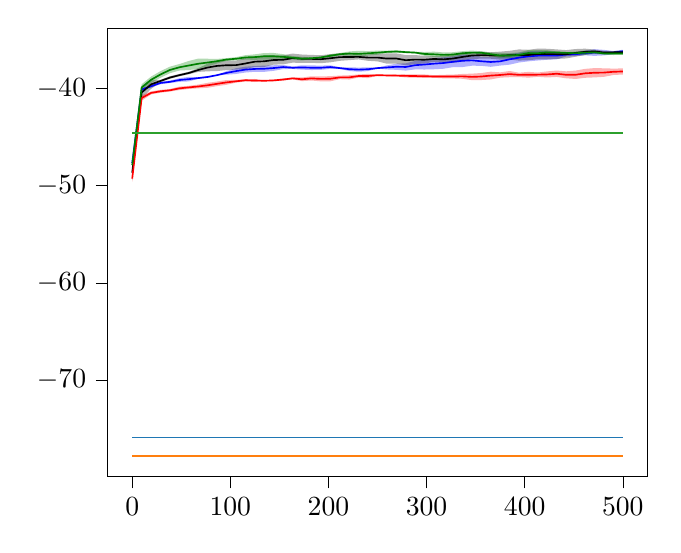 % This file was created by tikzplotlib v0.9.6.
\begin{tikzpicture}

\definecolor{color0}{rgb}{0.122,0.467,0.706}
\definecolor{color1}{rgb}{1,0.498,0.055}
\definecolor{color2}{rgb}{0.173,0.627,0.173}

\begin{axis}[
tick align=outside,
tick pos=left,
x grid style={white!69.02!black},
xmin=-25, xmax=525,
xtick style={color=black},
y grid style={white!69.02!black},
ymin=-79.9, ymax=-33.823,
ytick style={color=black}
]
\path [fill=blue, fill opacity=0.3]
(axis cs:0,-47.406)
--(axis cs:0,-47.964)
--(axis cs:9.615,-40.222)
--(axis cs:19.231,-39.917)
--(axis cs:28.846,-39.578)
--(axis cs:38.462,-39.46)
--(axis cs:48.077,-39.33)
--(axis cs:57.692,-39.292)
--(axis cs:67.308,-39.027)
--(axis cs:76.923,-38.909)
--(axis cs:86.538,-38.658)
--(axis cs:96.154,-38.599)
--(axis cs:105.769,-38.524)
--(axis cs:115.385,-38.375)
--(axis cs:125,-38.299)
--(axis cs:134.615,-38.307)
--(axis cs:144.231,-38.2)
--(axis cs:153.846,-38.024)
--(axis cs:163.462,-38.005)
--(axis cs:173.077,-38.078)
--(axis cs:182.692,-38.12)
--(axis cs:192.308,-38.102)
--(axis cs:201.923,-37.994)
--(axis cs:211.538,-38.008)
--(axis cs:221.154,-38.217)
--(axis cs:230.769,-38.294)
--(axis cs:240.385,-38.227)
--(axis cs:250,-37.964)
--(axis cs:259.615,-38.06)
--(axis cs:269.231,-38.1)
--(axis cs:278.846,-38.177)
--(axis cs:288.462,-38.054)
--(axis cs:298.077,-38.067)
--(axis cs:307.692,-38.04)
--(axis cs:317.308,-37.987)
--(axis cs:326.923,-37.824)
--(axis cs:336.538,-37.815)
--(axis cs:346.154,-37.677)
--(axis cs:355.769,-37.684)
--(axis cs:365.385,-37.79)
--(axis cs:375,-37.662)
--(axis cs:384.615,-37.568)
--(axis cs:394.231,-37.347)
--(axis cs:403.846,-37.227)
--(axis cs:413.462,-37.137)
--(axis cs:423.077,-37.064)
--(axis cs:432.692,-37.016)
--(axis cs:442.308,-36.729)
--(axis cs:451.923,-36.685)
--(axis cs:461.538,-36.614)
--(axis cs:471.154,-36.664)
--(axis cs:480.769,-36.618)
--(axis cs:490.385,-36.498)
--(axis cs:500,-36.344)
--(axis cs:500,-36.037)
--(axis cs:500,-36.037)
--(axis cs:490.385,-36.166)
--(axis cs:480.769,-36.048)
--(axis cs:471.154,-35.98)
--(axis cs:461.538,-36.132)
--(axis cs:451.923,-36.311)
--(axis cs:442.308,-36.342)
--(axis cs:432.692,-36.253)
--(axis cs:423.077,-36.189)
--(axis cs:413.462,-36.145)
--(axis cs:403.846,-36.202)
--(axis cs:394.231,-36.342)
--(axis cs:384.615,-36.47)
--(axis cs:375,-36.793)
--(axis cs:365.385,-36.794)
--(axis cs:355.769,-36.754)
--(axis cs:346.154,-36.57)
--(axis cs:336.538,-36.523)
--(axis cs:326.923,-36.724)
--(axis cs:317.308,-36.813)
--(axis cs:307.692,-36.889)
--(axis cs:298.077,-37.037)
--(axis cs:288.462,-37.188)
--(axis cs:278.846,-37.432)
--(axis cs:269.231,-37.471)
--(axis cs:259.615,-37.642)
--(axis cs:250,-37.876)
--(axis cs:240.385,-37.849)
--(axis cs:230.769,-37.865)
--(axis cs:221.154,-37.847)
--(axis cs:211.538,-37.834)
--(axis cs:201.923,-37.633)
--(axis cs:192.308,-37.665)
--(axis cs:182.692,-37.646)
--(axis cs:173.077,-37.632)
--(axis cs:163.462,-37.761)
--(axis cs:153.846,-37.604)
--(axis cs:144.231,-37.629)
--(axis cs:134.615,-37.666)
--(axis cs:125,-37.715)
--(axis cs:115.385,-37.775)
--(axis cs:105.769,-37.937)
--(axis cs:96.154,-38.229)
--(axis cs:86.538,-38.633)
--(axis cs:76.923,-38.755)
--(axis cs:67.308,-38.867)
--(axis cs:57.692,-38.821)
--(axis cs:48.077,-38.964)
--(axis cs:38.462,-39.207)
--(axis cs:28.846,-39.318)
--(axis cs:19.231,-39.654)
--(axis cs:9.615,-40.027)
--(axis cs:0,-47.406)
--cycle;

\path [fill=black, fill opacity=0.3]
(axis cs:0,-47.924)
--(axis cs:0,-49.431)
--(axis cs:9.615,-41.035)
--(axis cs:19.231,-40.06)
--(axis cs:28.846,-39.363)
--(axis cs:38.462,-39.025)
--(axis cs:48.077,-38.768)
--(axis cs:57.692,-38.554)
--(axis cs:67.308,-38.311)
--(axis cs:76.923,-38.253)
--(axis cs:86.538,-38.224)
--(axis cs:96.154,-38.124)
--(axis cs:105.769,-38.074)
--(axis cs:115.385,-38.023)
--(axis cs:125,-37.798)
--(axis cs:134.615,-37.804)
--(axis cs:144.231,-37.562)
--(axis cs:153.846,-37.534)
--(axis cs:163.462,-37.364)
--(axis cs:173.077,-37.389)
--(axis cs:182.692,-37.385)
--(axis cs:192.308,-37.415)
--(axis cs:201.923,-37.33)
--(axis cs:211.538,-37.172)
--(axis cs:221.154,-37.103)
--(axis cs:230.769,-37.031)
--(axis cs:240.385,-37.174)
--(axis cs:250,-37.231)
--(axis cs:259.615,-37.467)
--(axis cs:269.231,-37.466)
--(axis cs:278.846,-37.637)
--(axis cs:288.462,-37.517)
--(axis cs:298.077,-37.44)
--(axis cs:307.692,-37.285)
--(axis cs:317.308,-37.357)
--(axis cs:326.923,-37.375)
--(axis cs:336.538,-37.232)
--(axis cs:346.154,-36.985)
--(axis cs:355.769,-36.949)
--(axis cs:365.385,-36.957)
--(axis cs:375,-37.051)
--(axis cs:384.615,-37.041)
--(axis cs:394.231,-37.15)
--(axis cs:403.846,-37.113)
--(axis cs:413.462,-37.011)
--(axis cs:423.077,-37.036)
--(axis cs:432.692,-36.978)
--(axis cs:442.308,-36.93)
--(axis cs:451.923,-36.752)
--(axis cs:461.538,-36.577)
--(axis cs:471.154,-36.396)
--(axis cs:480.769,-36.497)
--(axis cs:490.385,-36.421)
--(axis cs:500,-36.444)
--(axis cs:500,-36.117)
--(axis cs:500,-36.117)
--(axis cs:490.385,-36.184)
--(axis cs:480.769,-36.147)
--(axis cs:471.154,-36.016)
--(axis cs:461.538,-35.925)
--(axis cs:451.923,-35.962)
--(axis cs:442.308,-36.071)
--(axis cs:432.692,-36.001)
--(axis cs:423.077,-35.935)
--(axis cs:413.462,-35.918)
--(axis cs:403.846,-36.039)
--(axis cs:394.231,-36.002)
--(axis cs:384.615,-36.146)
--(axis cs:375,-36.231)
--(axis cs:365.385,-36.295)
--(axis cs:355.769,-36.228)
--(axis cs:346.154,-36.271)
--(axis cs:336.538,-36.317)
--(axis cs:326.923,-36.496)
--(axis cs:317.308,-36.693)
--(axis cs:307.692,-36.678)
--(axis cs:298.077,-36.677)
--(axis cs:288.462,-36.578)
--(axis cs:278.846,-36.582)
--(axis cs:269.231,-36.412)
--(axis cs:259.615,-36.418)
--(axis cs:250,-36.45)
--(axis cs:240.385,-36.512)
--(axis cs:230.769,-36.504)
--(axis cs:221.154,-36.453)
--(axis cs:211.538,-36.416)
--(axis cs:201.923,-36.485)
--(axis cs:192.308,-36.595)
--(axis cs:182.692,-36.566)
--(axis cs:173.077,-36.529)
--(axis cs:163.462,-36.428)
--(axis cs:153.846,-36.605)
--(axis cs:144.231,-36.616)
--(axis cs:134.615,-36.638)
--(axis cs:125,-36.722)
--(axis cs:115.385,-36.874)
--(axis cs:105.769,-37.16)
--(axis cs:96.154,-37.128)
--(axis cs:86.538,-37.167)
--(axis cs:76.923,-37.469)
--(axis cs:67.308,-37.92)
--(axis cs:57.692,-38.298)
--(axis cs:48.077,-38.523)
--(axis cs:38.462,-38.76)
--(axis cs:28.846,-39.122)
--(axis cs:19.231,-39.124)
--(axis cs:9.615,-39.831)
--(axis cs:0,-47.924)
--cycle;

\path [fill=red, fill opacity=0.3]
(axis cs:0,-48.966)
--(axis cs:0,-49.59)
--(axis cs:9.615,-41.269)
--(axis cs:19.231,-40.623)
--(axis cs:28.846,-40.448)
--(axis cs:38.462,-40.33)
--(axis cs:48.077,-40.176)
--(axis cs:57.692,-40.064)
--(axis cs:67.308,-40.001)
--(axis cs:76.923,-39.94)
--(axis cs:86.538,-39.775)
--(axis cs:96.154,-39.632)
--(axis cs:105.769,-39.417)
--(axis cs:115.385,-39.291)
--(axis cs:125,-39.352)
--(axis cs:134.615,-39.255)
--(axis cs:144.231,-39.265)
--(axis cs:153.846,-39.208)
--(axis cs:163.462,-39.073)
--(axis cs:173.077,-39.26)
--(axis cs:182.692,-39.196)
--(axis cs:192.308,-39.284)
--(axis cs:201.923,-39.279)
--(axis cs:211.538,-39.061)
--(axis cs:221.154,-39.096)
--(axis cs:230.769,-38.891)
--(axis cs:240.385,-38.951)
--(axis cs:250,-38.701)
--(axis cs:259.615,-38.742)
--(axis cs:269.231,-38.779)
--(axis cs:278.846,-38.883)
--(axis cs:288.462,-38.909)
--(axis cs:298.077,-38.935)
--(axis cs:307.692,-38.918)
--(axis cs:317.308,-38.973)
--(axis cs:326.923,-38.982)
--(axis cs:336.538,-39.019)
--(axis cs:346.154,-39.16)
--(axis cs:355.769,-39.148)
--(axis cs:365.385,-39.09)
--(axis cs:375,-38.903)
--(axis cs:384.615,-38.858)
--(axis cs:394.231,-38.84)
--(axis cs:403.846,-38.904)
--(axis cs:413.462,-38.816)
--(axis cs:423.077,-38.885)
--(axis cs:432.692,-38.829)
--(axis cs:442.308,-38.968)
--(axis cs:451.923,-39.039)
--(axis cs:461.538,-38.918)
--(axis cs:471.154,-38.877)
--(axis cs:480.769,-38.821)
--(axis cs:490.385,-38.631)
--(axis cs:500,-38.582)
--(axis cs:500,-37.952)
--(axis cs:500,-37.952)
--(axis cs:490.385,-37.973)
--(axis cs:480.769,-37.942)
--(axis cs:471.154,-37.922)
--(axis cs:461.538,-38.001)
--(axis cs:451.923,-38.176)
--(axis cs:442.308,-38.253)
--(axis cs:432.692,-38.173)
--(axis cs:423.077,-38.258)
--(axis cs:413.462,-38.376)
--(axis cs:403.846,-38.309)
--(axis cs:394.231,-38.393)
--(axis cs:384.615,-38.219)
--(axis cs:375,-38.357)
--(axis cs:365.385,-38.291)
--(axis cs:355.769,-38.426)
--(axis cs:346.154,-38.49)
--(axis cs:336.538,-38.522)
--(axis cs:326.923,-38.592)
--(axis cs:317.308,-38.609)
--(axis cs:307.692,-38.65)
--(axis cs:298.077,-38.575)
--(axis cs:288.462,-38.568)
--(axis cs:278.846,-38.555)
--(axis cs:269.231,-38.601)
--(axis cs:259.615,-38.611)
--(axis cs:250,-38.593)
--(axis cs:240.385,-38.515)
--(axis cs:230.769,-38.575)
--(axis cs:221.154,-38.655)
--(axis cs:211.538,-38.693)
--(axis cs:201.923,-38.748)
--(axis cs:192.308,-38.783)
--(axis cs:182.692,-38.762)
--(axis cs:173.077,-38.885)
--(axis cs:163.462,-38.881)
--(axis cs:153.846,-38.984)
--(axis cs:144.231,-39.107)
--(axis cs:134.615,-39.19)
--(axis cs:125,-39.041)
--(axis cs:115.385,-39.055)
--(axis cs:105.769,-39.139)
--(axis cs:96.154,-39.149)
--(axis cs:86.538,-39.298)
--(axis cs:76.923,-39.435)
--(axis cs:67.308,-39.616)
--(axis cs:57.692,-39.743)
--(axis cs:48.077,-39.826)
--(axis cs:38.462,-40.071)
--(axis cs:28.846,-40.159)
--(axis cs:19.231,-40.314)
--(axis cs:9.615,-40.73)
--(axis cs:0,-48.966)
--cycle;

\path [fill=green!50!black, fill opacity=0.3]
(axis cs:0,-47.645)
--(axis cs:0,-48.121)
--(axis cs:9.615,-40.239)
--(axis cs:19.231,-39.451)
--(axis cs:28.846,-38.914)
--(axis cs:38.462,-38.448)
--(axis cs:48.077,-38.171)
--(axis cs:57.692,-38.123)
--(axis cs:67.308,-37.999)
--(axis cs:76.923,-37.737)
--(axis cs:86.538,-37.443)
--(axis cs:96.154,-37.178)
--(axis cs:105.769,-37.13)
--(axis cs:115.385,-37.053)
--(axis cs:125,-37.073)
--(axis cs:134.615,-37.038)
--(axis cs:144.231,-37.047)
--(axis cs:153.846,-37.044)
--(axis cs:163.462,-37.025)
--(axis cs:173.077,-37.138)
--(axis cs:182.692,-36.994)
--(axis cs:192.308,-36.87)
--(axis cs:201.923,-36.812)
--(axis cs:211.538,-36.621)
--(axis cs:221.154,-36.637)
--(axis cs:230.769,-36.778)
--(axis cs:240.385,-36.621)
--(axis cs:250,-36.547)
--(axis cs:259.615,-36.38)
--(axis cs:269.231,-36.34)
--(axis cs:278.846,-36.378)
--(axis cs:288.462,-36.407)
--(axis cs:298.077,-36.663)
--(axis cs:307.692,-36.779)
--(axis cs:317.308,-36.818)
--(axis cs:326.923,-36.759)
--(axis cs:336.538,-36.612)
--(axis cs:346.154,-36.538)
--(axis cs:355.769,-36.488)
--(axis cs:365.385,-36.675)
--(axis cs:375,-36.903)
--(axis cs:384.615,-36.883)
--(axis cs:394.231,-36.808)
--(axis cs:403.846,-36.693)
--(axis cs:413.462,-36.707)
--(axis cs:423.077,-36.533)
--(axis cs:432.692,-36.4)
--(axis cs:442.308,-36.417)
--(axis cs:451.923,-36.56)
--(axis cs:461.538,-36.554)
--(axis cs:471.154,-36.484)
--(axis cs:480.769,-36.538)
--(axis cs:490.385,-36.576)
--(axis cs:500,-36.564)
--(axis cs:500,-36.286)
--(axis cs:500,-36.286)
--(axis cs:490.385,-36.279)
--(axis cs:480.769,-36.292)
--(axis cs:471.154,-36.12)
--(axis cs:461.538,-36.125)
--(axis cs:451.923,-36.224)
--(axis cs:442.308,-36.293)
--(axis cs:432.692,-36.222)
--(axis cs:423.077,-36.075)
--(axis cs:413.462,-36.067)
--(axis cs:403.846,-36.061)
--(axis cs:394.231,-36.314)
--(axis cs:384.615,-36.384)
--(axis cs:375,-36.357)
--(axis cs:365.385,-36.311)
--(axis cs:355.769,-36.199)
--(axis cs:346.154,-36.123)
--(axis cs:336.538,-36.183)
--(axis cs:326.923,-36.291)
--(axis cs:317.308,-36.311)
--(axis cs:307.692,-36.232)
--(axis cs:298.077,-36.27)
--(axis cs:288.462,-36.252)
--(axis cs:278.846,-36.183)
--(axis cs:269.231,-36.091)
--(axis cs:259.615,-36.128)
--(axis cs:250,-36.123)
--(axis cs:240.385,-36.178)
--(axis cs:230.769,-36.14)
--(axis cs:221.154,-36.213)
--(axis cs:211.538,-36.371)
--(axis cs:201.923,-36.499)
--(axis cs:192.308,-36.774)
--(axis cs:182.692,-36.819)
--(axis cs:173.077,-36.764)
--(axis cs:163.462,-36.679)
--(axis cs:153.846,-36.488)
--(axis cs:144.231,-36.367)
--(axis cs:134.615,-36.372)
--(axis cs:125,-36.507)
--(axis cs:115.385,-36.596)
--(axis cs:105.769,-36.795)
--(axis cs:96.154,-36.9)
--(axis cs:86.538,-36.974)
--(axis cs:76.923,-36.96)
--(axis cs:67.308,-36.944)
--(axis cs:57.692,-37.187)
--(axis cs:48.077,-37.504)
--(axis cs:38.462,-37.773)
--(axis cs:28.846,-38.234)
--(axis cs:19.231,-38.794)
--(axis cs:9.615,-39.582)
--(axis cs:0,-47.645)
--cycle;

\addplot [semithick, blue]
table {%
0 -47.685
9.615 -40.124
19.231 -39.785
28.846 -39.448
38.462 -39.334
48.077 -39.147
57.692 -39.057
67.308 -38.947
76.923 -38.832
86.538 -38.645
96.154 -38.414
105.769 -38.231
115.385 -38.075
125 -38.007
134.615 -37.987
144.231 -37.915
153.846 -37.814
163.462 -37.883
173.077 -37.855
182.692 -37.883
192.308 -37.884
201.923 -37.814
211.538 -37.921
221.154 -38.032
230.769 -38.079
240.385 -38.038
250 -37.92
259.615 -37.851
269.231 -37.785
278.846 -37.804
288.462 -37.621
298.077 -37.552
307.692 -37.465
317.308 -37.4
326.923 -37.274
336.538 -37.169
346.154 -37.124
355.769 -37.219
365.385 -37.292
375 -37.227
384.615 -37.019
394.231 -36.845
403.846 -36.715
413.462 -36.641
423.077 -36.627
432.692 -36.634
442.308 -36.535
451.923 -36.498
461.538 -36.373
471.154 -36.322
480.769 -36.333
490.385 -36.332
500 -36.19
};
\addplot [semithick, black]
table {%
0 -48.678
9.615 -40.433
19.231 -39.592
28.846 -39.242
38.462 -38.893
48.077 -38.646
57.692 -38.426
67.308 -38.116
76.923 -37.861
86.538 -37.695
96.154 -37.626
105.769 -37.617
115.385 -37.448
125 -37.26
134.615 -37.221
144.231 -37.089
153.846 -37.069
163.462 -36.896
173.077 -36.959
182.692 -36.975
192.308 -37.005
201.923 -36.908
211.538 -36.794
221.154 -36.778
230.769 -36.768
240.385 -36.843
250 -36.841
259.615 -36.942
269.231 -36.939
278.846 -37.109
288.462 -37.048
298.077 -37.059
307.692 -36.981
317.308 -37.025
326.923 -36.936
336.538 -36.774
346.154 -36.628
355.769 -36.588
365.385 -36.626
375 -36.641
384.615 -36.594
394.231 -36.576
403.846 -36.576
413.462 -36.465
423.077 -36.485
432.692 -36.49
442.308 -36.5
451.923 -36.357
461.538 -36.251
471.154 -36.206
480.769 -36.322
490.385 -36.302
500 -36.28
};
\addplot [semithick, red]
table {%
0 -49.278
9.615 -40.999
19.231 -40.469
28.846 -40.304
38.462 -40.201
48.077 -40.001
57.692 -39.904
67.308 -39.809
76.923 -39.688
86.538 -39.537
96.154 -39.39
105.769 -39.278
115.385 -39.173
125 -39.197
134.615 -39.223
144.231 -39.186
153.846 -39.096
163.462 -38.977
173.077 -39.072
182.692 -38.979
192.308 -39.033
201.923 -39.014
211.538 -38.877
221.154 -38.876
230.769 -38.733
240.385 -38.733
250 -38.647
259.615 -38.677
269.231 -38.69
278.846 -38.719
288.462 -38.739
298.077 -38.755
307.692 -38.784
317.308 -38.791
326.923 -38.787
336.538 -38.771
346.154 -38.825
355.769 -38.787
365.385 -38.691
375 -38.63
384.615 -38.539
394.231 -38.616
403.846 -38.607
413.462 -38.596
423.077 -38.572
432.692 -38.501
442.308 -38.61
451.923 -38.607
461.538 -38.459
471.154 -38.4
480.769 -38.382
490.385 -38.302
500 -38.267
};
\addplot [semithick, green!50!black]
table {%
0 -47.883
9.615 -39.911
19.231 -39.122
28.846 -38.574
38.462 -38.111
48.077 -37.838
57.692 -37.655
67.308 -37.472
76.923 -37.349
86.538 -37.208
96.154 -37.039
105.769 -36.963
115.385 -36.825
125 -36.79
134.615 -36.705
144.231 -36.707
153.846 -36.766
163.462 -36.852
173.077 -36.951
182.692 -36.907
192.308 -36.822
201.923 -36.655
211.538 -36.496
221.154 -36.425
230.769 -36.459
240.385 -36.4
250 -36.335
259.615 -36.254
269.231 -36.216
278.846 -36.281
288.462 -36.329
298.077 -36.466
307.692 -36.506
317.308 -36.564
326.923 -36.525
336.538 -36.397
346.154 -36.33
355.769 -36.343
365.385 -36.493
375 -36.63
384.615 -36.634
394.231 -36.561
403.846 -36.377
413.462 -36.387
423.077 -36.304
432.692 -36.311
442.308 -36.355
451.923 -36.392
461.538 -36.339
471.154 -36.302
480.769 -36.415
490.385 -36.428
500 -36.425
};
\addplot [semithick, color0]
table {%
0 -75.876
9.615 -75.876
19.231 -75.876
28.846 -75.876
38.462 -75.876
48.077 -75.876
57.692 -75.876
67.308 -75.876
76.923 -75.876
86.538 -75.876
96.154 -75.876
105.769 -75.876
115.385 -75.876
125 -75.876
134.615 -75.876
144.231 -75.876
153.846 -75.876
163.462 -75.876
173.077 -75.876
182.692 -75.876
192.308 -75.876
201.923 -75.876
211.538 -75.876
221.154 -75.876
230.769 -75.876
240.385 -75.876
250 -75.876
259.615 -75.876
269.231 -75.876
278.846 -75.876
288.462 -75.876
298.077 -75.876
307.692 -75.876
317.308 -75.876
326.923 -75.876
336.538 -75.876
346.154 -75.876
355.769 -75.876
365.385 -75.876
375 -75.876
384.615 -75.876
394.231 -75.876
403.846 -75.876
413.462 -75.876
423.077 -75.876
432.692 -75.876
442.308 -75.876
451.923 -75.876
461.538 -75.876
471.154 -75.876
480.769 -75.876
490.385 -75.876
500 -75.876
};
\addplot [semithick, color1]
table {%
0 -77.805
9.615 -77.805
19.231 -77.805
28.846 -77.805
38.462 -77.805
48.077 -77.805
57.692 -77.805
67.308 -77.805
76.923 -77.805
86.538 -77.805
96.154 -77.805
105.769 -77.805
115.385 -77.805
125 -77.805
134.615 -77.805
144.231 -77.805
153.846 -77.805
163.462 -77.805
173.077 -77.805
182.692 -77.805
192.308 -77.805
201.923 -77.805
211.538 -77.805
221.154 -77.805
230.769 -77.805
240.385 -77.805
250 -77.805
259.615 -77.805
269.231 -77.805
278.846 -77.805
288.462 -77.805
298.077 -77.805
307.692 -77.805
317.308 -77.805
326.923 -77.805
336.538 -77.805
346.154 -77.805
355.769 -77.805
365.385 -77.805
375 -77.805
384.615 -77.805
394.231 -77.805
403.846 -77.805
413.462 -77.805
423.077 -77.805
432.692 -77.805
442.308 -77.805
451.923 -77.805
461.538 -77.805
471.154 -77.805
480.769 -77.805
490.385 -77.805
500 -77.805
};
\addplot [semithick, color2]
table {%
0 -44.617
9.615 -44.617
19.231 -44.617
28.846 -44.617
38.462 -44.617
48.077 -44.617
57.692 -44.617
67.308 -44.617
76.923 -44.617
86.538 -44.617
96.154 -44.617
105.769 -44.617
115.385 -44.617
125 -44.617
134.615 -44.617
144.231 -44.617
153.846 -44.617
163.462 -44.617
173.077 -44.617
182.692 -44.617
192.308 -44.617
201.923 -44.617
211.538 -44.617
221.154 -44.617
230.769 -44.617
240.385 -44.617
250 -44.617
259.615 -44.617
269.231 -44.617
278.846 -44.617
288.462 -44.617
298.077 -44.617
307.692 -44.617
317.308 -44.617
326.923 -44.617
336.538 -44.617
346.154 -44.617
355.769 -44.617
365.385 -44.617
375 -44.617
384.615 -44.617
394.231 -44.617
403.846 -44.617
413.462 -44.617
423.077 -44.617
432.692 -44.617
442.308 -44.617
451.923 -44.617
461.538 -44.617
471.154 -44.617
480.769 -44.617
490.385 -44.617
500 -44.617
};
\end{axis}

\end{tikzpicture}
